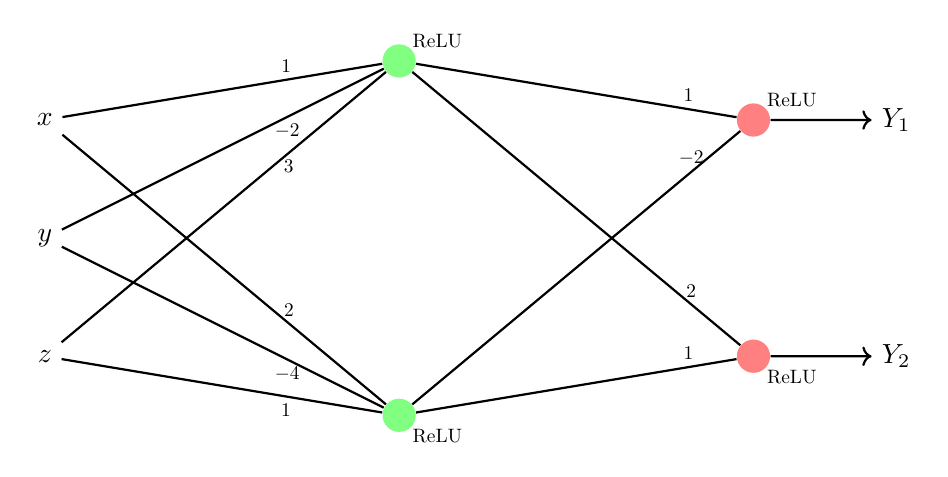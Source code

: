 % Figure after Kjell Magne Fauske
% http://www.texample.net/tikz/examples/neural-network/
\begin{tikzpicture}[scale=1.5]
   \def\layersep{3cm}
    \tikzstyle{every pin edge}=[thick]
    \tikzstyle{neuron}=[circle,fill=black!25,minimum size=12pt,inner sep=0pt]
    \tikzstyle{entree}=[];
    \tikzstyle{input neuron}=[neuron, fill=green!50];
    \tikzstyle{output neuron}=[neuron, fill=red!50];
    \tikzstyle{hidden neuron}=[neuron, fill=blue!50];
    \tikzstyle{annot} = [text width=4em, text centered]

% Entree
\node[entree] (E-1) at (-\layersep,-1) {$x$};
\node[entree] (E-2) at (-\layersep,-2) {$y$};
\node[entree] (E-3) at (-\layersep,-3) {$z$};

% Premiere couche
\node[input neuron] (I-1) at (0,-0.5) {};
\node[input neuron] (I-2) at (0,-3.5) {};

\node[above right=0.8ex,scale=0.7] at (I-1) {ReLU};
\node[below right=0.8ex,scale=0.7] at (I-2) {ReLU};

%Seconde couche et sortie
\node[output neuron] (O-1) at (\layersep,-1 cm) {};
\node[above right=0.8ex,scale=0.7] at (O-1) {ReLU};
\node[output neuron] (O-2) at (\layersep,-3 cm) {};
\node[below right=0.8ex,scale=0.7] at (O-2) {ReLU};


% Arrete et poids
 \path[thick] (E-1) edge node[pos=0.7,above,scale=0.7]{$1$} (I-1) ;
 \path[thick] (E-2) edge node[pos=0.7,below,scale=0.7]{$-2$} (I-1);
 \path[thick] (E-3) edge node[pos=0.7,below,scale=0.7]{$3$} (I-1);
% \draw[-o,thick] (I-1) to node[midway,below right,scale=0.7]{$2$} ++ (-120:1);

 \path[thick] (E-1) edge node[pos=0.7,above,scale=0.7]{$2$} (I-2);
 \path[thick] (E-2) edge node[pos=0.7,below,scale=0.7]{$-4$} (I-2);
 \path[thick] (E-3) edge node[pos=0.7,below,scale=0.7]{$1$} (I-2);
 %\draw[-o,thick] (I-2) to node[midway,below right,scale=0.7]{$2$} ++ (-160:1);

 \path[thick] (I-1) edge node[pos=0.85,above,scale=0.7]{$1$} (O-1);
 \path[thick] (I-2) edge node[pos=0.85,above,scale=0.7]{$-2$}(O-1);
 %\draw[-o,thick] (O-1) to node[midway,below right,scale=0.7]{$-1$} ++ (-120:1);

 \path[thick] (I-1) edge node[pos=0.85,above,scale=0.7]{$2$} (O-2);
 \path[thick] (I-2) edge node[pos=0.85			      ,above,scale=0.7]{$1$}(O-2);
 %\draw[-o,thick] (O-1) to node[midway,below right,scale=0.7]{$-1$} ++ (-120:1);

% Sortie
 \draw[->,thick] (O-1)-- ++(1,0) node[right]{$Y_1$};
 \draw[->,thick] (O-2)-- ++(1,0)node[right]{$Y_2$};

\end{tikzpicture}  